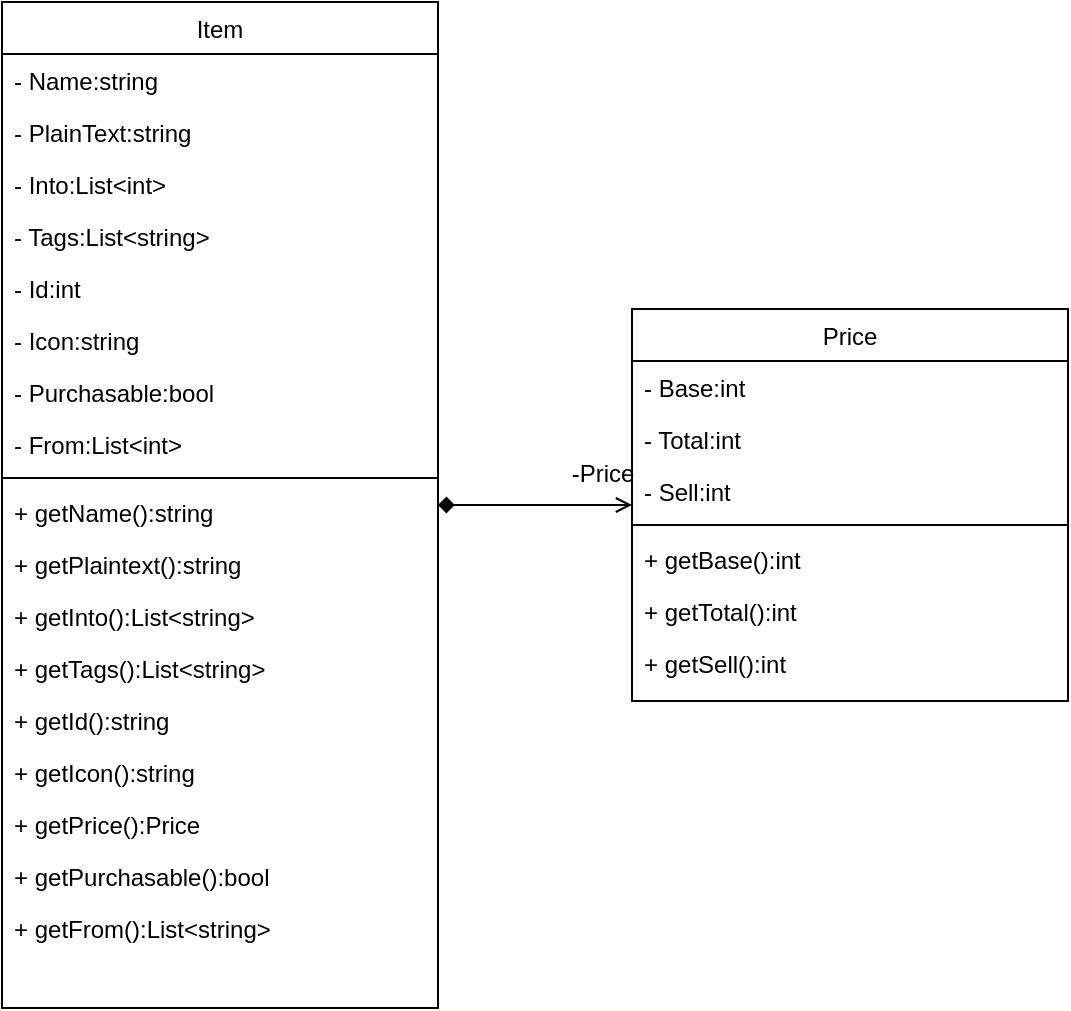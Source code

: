 <mxfile version="20.7.4"><diagram id="APzaxsGySXT_914NR6jv" name="Page-1"><mxGraphModel dx="795" dy="987" grid="0" gridSize="10" guides="1" tooltips="1" connect="1" arrows="1" fold="1" page="0" pageScale="1" pageWidth="827" pageHeight="1169" math="0" shadow="0"><root><mxCell id="0"/><mxCell id="1" parent="0"/><mxCell id="o46VDwWQbTl8S8qFya4A-38" value="Item" style="swimlane;fontStyle=0;align=center;verticalAlign=top;childLayout=stackLayout;horizontal=1;startSize=26;horizontalStack=0;resizeParent=1;resizeLast=0;collapsible=1;marginBottom=0;rounded=0;shadow=0;strokeWidth=1;" parent="1" vertex="1"><mxGeometry x="669" y="-66" width="218" height="503" as="geometry"><mxRectangle x="550" y="140" width="160" height="26" as="alternateBounds"/></mxGeometry></mxCell><mxCell id="o46VDwWQbTl8S8qFya4A-39" value="- Name:string" style="text;align=left;verticalAlign=top;spacingLeft=4;spacingRight=4;overflow=hidden;rotatable=0;points=[[0,0.5],[1,0.5]];portConstraint=eastwest;" parent="o46VDwWQbTl8S8qFya4A-38" vertex="1"><mxGeometry y="26" width="218" height="26" as="geometry"/></mxCell><mxCell id="o46VDwWQbTl8S8qFya4A-40" value="- PlainText:string" style="text;align=left;verticalAlign=top;spacingLeft=4;spacingRight=4;overflow=hidden;rotatable=0;points=[[0,0.5],[1,0.5]];portConstraint=eastwest;" parent="o46VDwWQbTl8S8qFya4A-38" vertex="1"><mxGeometry y="52" width="218" height="26" as="geometry"/></mxCell><mxCell id="o46VDwWQbTl8S8qFya4A-41" value="- Into:List&lt;int&gt;" style="text;align=left;verticalAlign=top;spacingLeft=4;spacingRight=4;overflow=hidden;rotatable=0;points=[[0,0.5],[1,0.5]];portConstraint=eastwest;" parent="o46VDwWQbTl8S8qFya4A-38" vertex="1"><mxGeometry y="78" width="218" height="26" as="geometry"/></mxCell><mxCell id="o46VDwWQbTl8S8qFya4A-42" value="- Tags:List&lt;string&gt;" style="text;align=left;verticalAlign=top;spacingLeft=4;spacingRight=4;overflow=hidden;rotatable=0;points=[[0,0.5],[1,0.5]];portConstraint=eastwest;" parent="o46VDwWQbTl8S8qFya4A-38" vertex="1"><mxGeometry y="104" width="218" height="26" as="geometry"/></mxCell><mxCell id="o46VDwWQbTl8S8qFya4A-43" value="- Id:int" style="text;align=left;verticalAlign=top;spacingLeft=4;spacingRight=4;overflow=hidden;rotatable=0;points=[[0,0.5],[1,0.5]];portConstraint=eastwest;" parent="o46VDwWQbTl8S8qFya4A-38" vertex="1"><mxGeometry y="130" width="218" height="26" as="geometry"/></mxCell><mxCell id="o46VDwWQbTl8S8qFya4A-44" value="- Icon:string" style="text;align=left;verticalAlign=top;spacingLeft=4;spacingRight=4;overflow=hidden;rotatable=0;points=[[0,0.5],[1,0.5]];portConstraint=eastwest;" parent="o46VDwWQbTl8S8qFya4A-38" vertex="1"><mxGeometry y="156" width="218" height="26" as="geometry"/></mxCell><mxCell id="o46VDwWQbTl8S8qFya4A-46" value="- Purchasable:bool" style="text;align=left;verticalAlign=top;spacingLeft=4;spacingRight=4;overflow=hidden;rotatable=0;points=[[0,0.5],[1,0.5]];portConstraint=eastwest;" parent="o46VDwWQbTl8S8qFya4A-38" vertex="1"><mxGeometry y="182" width="218" height="26" as="geometry"/></mxCell><mxCell id="o46VDwWQbTl8S8qFya4A-47" value="- From:List&lt;int&gt;" style="text;align=left;verticalAlign=top;spacingLeft=4;spacingRight=4;overflow=hidden;rotatable=0;points=[[0,0.5],[1,0.5]];portConstraint=eastwest;" parent="o46VDwWQbTl8S8qFya4A-38" vertex="1"><mxGeometry y="208" width="218" height="26" as="geometry"/></mxCell><mxCell id="o46VDwWQbTl8S8qFya4A-48" value="" style="line;html=1;strokeWidth=1;align=left;verticalAlign=middle;spacingTop=-1;spacingLeft=3;spacingRight=3;rotatable=0;labelPosition=right;points=[];portConstraint=eastwest;" parent="o46VDwWQbTl8S8qFya4A-38" vertex="1"><mxGeometry y="234" width="218" height="8" as="geometry"/></mxCell><mxCell id="o46VDwWQbTl8S8qFya4A-49" value="+ getName():string" style="text;align=left;verticalAlign=top;spacingLeft=4;spacingRight=4;overflow=hidden;rotatable=0;points=[[0,0.5],[1,0.5]];portConstraint=eastwest;" parent="o46VDwWQbTl8S8qFya4A-38" vertex="1"><mxGeometry y="242" width="218" height="26" as="geometry"/></mxCell><mxCell id="o46VDwWQbTl8S8qFya4A-50" value="+ getPlaintext():string" style="text;align=left;verticalAlign=top;spacingLeft=4;spacingRight=4;overflow=hidden;rotatable=0;points=[[0,0.5],[1,0.5]];portConstraint=eastwest;" parent="o46VDwWQbTl8S8qFya4A-38" vertex="1"><mxGeometry y="268" width="218" height="26" as="geometry"/></mxCell><mxCell id="o46VDwWQbTl8S8qFya4A-51" value="+ getInto():List&lt;string&gt;" style="text;align=left;verticalAlign=top;spacingLeft=4;spacingRight=4;overflow=hidden;rotatable=0;points=[[0,0.5],[1,0.5]];portConstraint=eastwest;" parent="o46VDwWQbTl8S8qFya4A-38" vertex="1"><mxGeometry y="294" width="218" height="26" as="geometry"/></mxCell><mxCell id="o46VDwWQbTl8S8qFya4A-52" value="+ getTags():List&lt;string&gt;" style="text;align=left;verticalAlign=top;spacingLeft=4;spacingRight=4;overflow=hidden;rotatable=0;points=[[0,0.5],[1,0.5]];portConstraint=eastwest;" parent="o46VDwWQbTl8S8qFya4A-38" vertex="1"><mxGeometry y="320" width="218" height="26" as="geometry"/></mxCell><mxCell id="o46VDwWQbTl8S8qFya4A-53" value="+ getId():string" style="text;align=left;verticalAlign=top;spacingLeft=4;spacingRight=4;overflow=hidden;rotatable=0;points=[[0,0.5],[1,0.5]];portConstraint=eastwest;" parent="o46VDwWQbTl8S8qFya4A-38" vertex="1"><mxGeometry y="346" width="218" height="26" as="geometry"/></mxCell><mxCell id="o46VDwWQbTl8S8qFya4A-54" value="+ getIcon():string" style="text;align=left;verticalAlign=top;spacingLeft=4;spacingRight=4;overflow=hidden;rotatable=0;points=[[0,0.5],[1,0.5]];portConstraint=eastwest;" parent="o46VDwWQbTl8S8qFya4A-38" vertex="1"><mxGeometry y="372" width="218" height="26" as="geometry"/></mxCell><mxCell id="o46VDwWQbTl8S8qFya4A-55" value="+ getPrice():Price" style="text;align=left;verticalAlign=top;spacingLeft=4;spacingRight=4;overflow=hidden;rotatable=0;points=[[0,0.5],[1,0.5]];portConstraint=eastwest;" parent="o46VDwWQbTl8S8qFya4A-38" vertex="1"><mxGeometry y="398" width="218" height="26" as="geometry"/></mxCell><mxCell id="o46VDwWQbTl8S8qFya4A-56" value="+ getPurchasable():bool" style="text;align=left;verticalAlign=top;spacingLeft=4;spacingRight=4;overflow=hidden;rotatable=0;points=[[0,0.5],[1,0.5]];portConstraint=eastwest;" parent="o46VDwWQbTl8S8qFya4A-38" vertex="1"><mxGeometry y="424" width="218" height="26" as="geometry"/></mxCell><mxCell id="o46VDwWQbTl8S8qFya4A-57" value="+ getFrom():List&lt;string&gt;" style="text;align=left;verticalAlign=top;spacingLeft=4;spacingRight=4;overflow=hidden;rotatable=0;points=[[0,0.5],[1,0.5]];portConstraint=eastwest;" parent="o46VDwWQbTl8S8qFya4A-38" vertex="1"><mxGeometry y="450" width="218" height="26" as="geometry"/></mxCell><mxCell id="o46VDwWQbTl8S8qFya4A-58" value="&lt;br&gt;&lt;span style=&quot;color: rgb(0, 0, 0); font-family: Helvetica; font-size: 12px; font-style: normal; font-variant-ligatures: normal; font-variant-caps: normal; font-weight: 400; letter-spacing: normal; orphans: 2; text-align: left; text-indent: 0px; text-transform: none; widows: 2; word-spacing: 0px; -webkit-text-stroke-width: 0px; background-color: rgb(255, 255, 255); text-decoration-thickness: initial; text-decoration-style: initial; text-decoration-color: initial; float: none; display: inline !important;&quot;&gt;-Price&lt;/span&gt;&lt;br&gt;" style="endArrow=open;html=1;rounded=0;endFill=0;startArrow=diamond;startFill=1;strokeWidth=1;" parent="1" source="o46VDwWQbTl8S8qFya4A-38" target="o46VDwWQbTl8S8qFya4A-59" edge="1"><mxGeometry x="0.682" y="23" width="50" height="50" relative="1" as="geometry"><mxPoint x="856" y="525" as="sourcePoint"/><mxPoint x="778" y="495.0" as="targetPoint"/><mxPoint as="offset"/></mxGeometry></mxCell><mxCell id="o46VDwWQbTl8S8qFya4A-59" value="Price" style="swimlane;fontStyle=0;align=center;verticalAlign=top;childLayout=stackLayout;horizontal=1;startSize=26;horizontalStack=0;resizeParent=1;resizeLast=0;collapsible=1;marginBottom=0;rounded=0;shadow=0;strokeWidth=1;" parent="1" vertex="1"><mxGeometry x="984" y="87.5" width="218" height="196" as="geometry"><mxRectangle x="550" y="140" width="160" height="26" as="alternateBounds"/></mxGeometry></mxCell><mxCell id="o46VDwWQbTl8S8qFya4A-60" value="- Base:int" style="text;align=left;verticalAlign=top;spacingLeft=4;spacingRight=4;overflow=hidden;rotatable=0;points=[[0,0.5],[1,0.5]];portConstraint=eastwest;" parent="o46VDwWQbTl8S8qFya4A-59" vertex="1"><mxGeometry y="26" width="218" height="26" as="geometry"/></mxCell><mxCell id="o46VDwWQbTl8S8qFya4A-61" value="- Total:int" style="text;align=left;verticalAlign=top;spacingLeft=4;spacingRight=4;overflow=hidden;rotatable=0;points=[[0,0.5],[1,0.5]];portConstraint=eastwest;" parent="o46VDwWQbTl8S8qFya4A-59" vertex="1"><mxGeometry y="52" width="218" height="26" as="geometry"/></mxCell><mxCell id="o46VDwWQbTl8S8qFya4A-62" value="- Sell:int" style="text;align=left;verticalAlign=top;spacingLeft=4;spacingRight=4;overflow=hidden;rotatable=0;points=[[0,0.5],[1,0.5]];portConstraint=eastwest;" parent="o46VDwWQbTl8S8qFya4A-59" vertex="1"><mxGeometry y="78" width="218" height="26" as="geometry"/></mxCell><mxCell id="o46VDwWQbTl8S8qFya4A-63" value="" style="line;html=1;strokeWidth=1;align=left;verticalAlign=middle;spacingTop=-1;spacingLeft=3;spacingRight=3;rotatable=0;labelPosition=right;points=[];portConstraint=eastwest;" parent="o46VDwWQbTl8S8qFya4A-59" vertex="1"><mxGeometry y="104" width="218" height="8" as="geometry"/></mxCell><mxCell id="o46VDwWQbTl8S8qFya4A-64" value="+ getBase():int" style="text;align=left;verticalAlign=top;spacingLeft=4;spacingRight=4;overflow=hidden;rotatable=0;points=[[0,0.5],[1,0.5]];portConstraint=eastwest;" parent="o46VDwWQbTl8S8qFya4A-59" vertex="1"><mxGeometry y="112" width="218" height="26" as="geometry"/></mxCell><mxCell id="o46VDwWQbTl8S8qFya4A-65" value="+ getTotal():int" style="text;align=left;verticalAlign=top;spacingLeft=4;spacingRight=4;overflow=hidden;rotatable=0;points=[[0,0.5],[1,0.5]];portConstraint=eastwest;" parent="o46VDwWQbTl8S8qFya4A-59" vertex="1"><mxGeometry y="138" width="218" height="26" as="geometry"/></mxCell><mxCell id="o46VDwWQbTl8S8qFya4A-66" value="+ getSell():int" style="text;align=left;verticalAlign=top;spacingLeft=4;spacingRight=4;overflow=hidden;rotatable=0;points=[[0,0.5],[1,0.5]];portConstraint=eastwest;" parent="o46VDwWQbTl8S8qFya4A-59" vertex="1"><mxGeometry y="164" width="218" height="26" as="geometry"/></mxCell></root></mxGraphModel></diagram></mxfile>